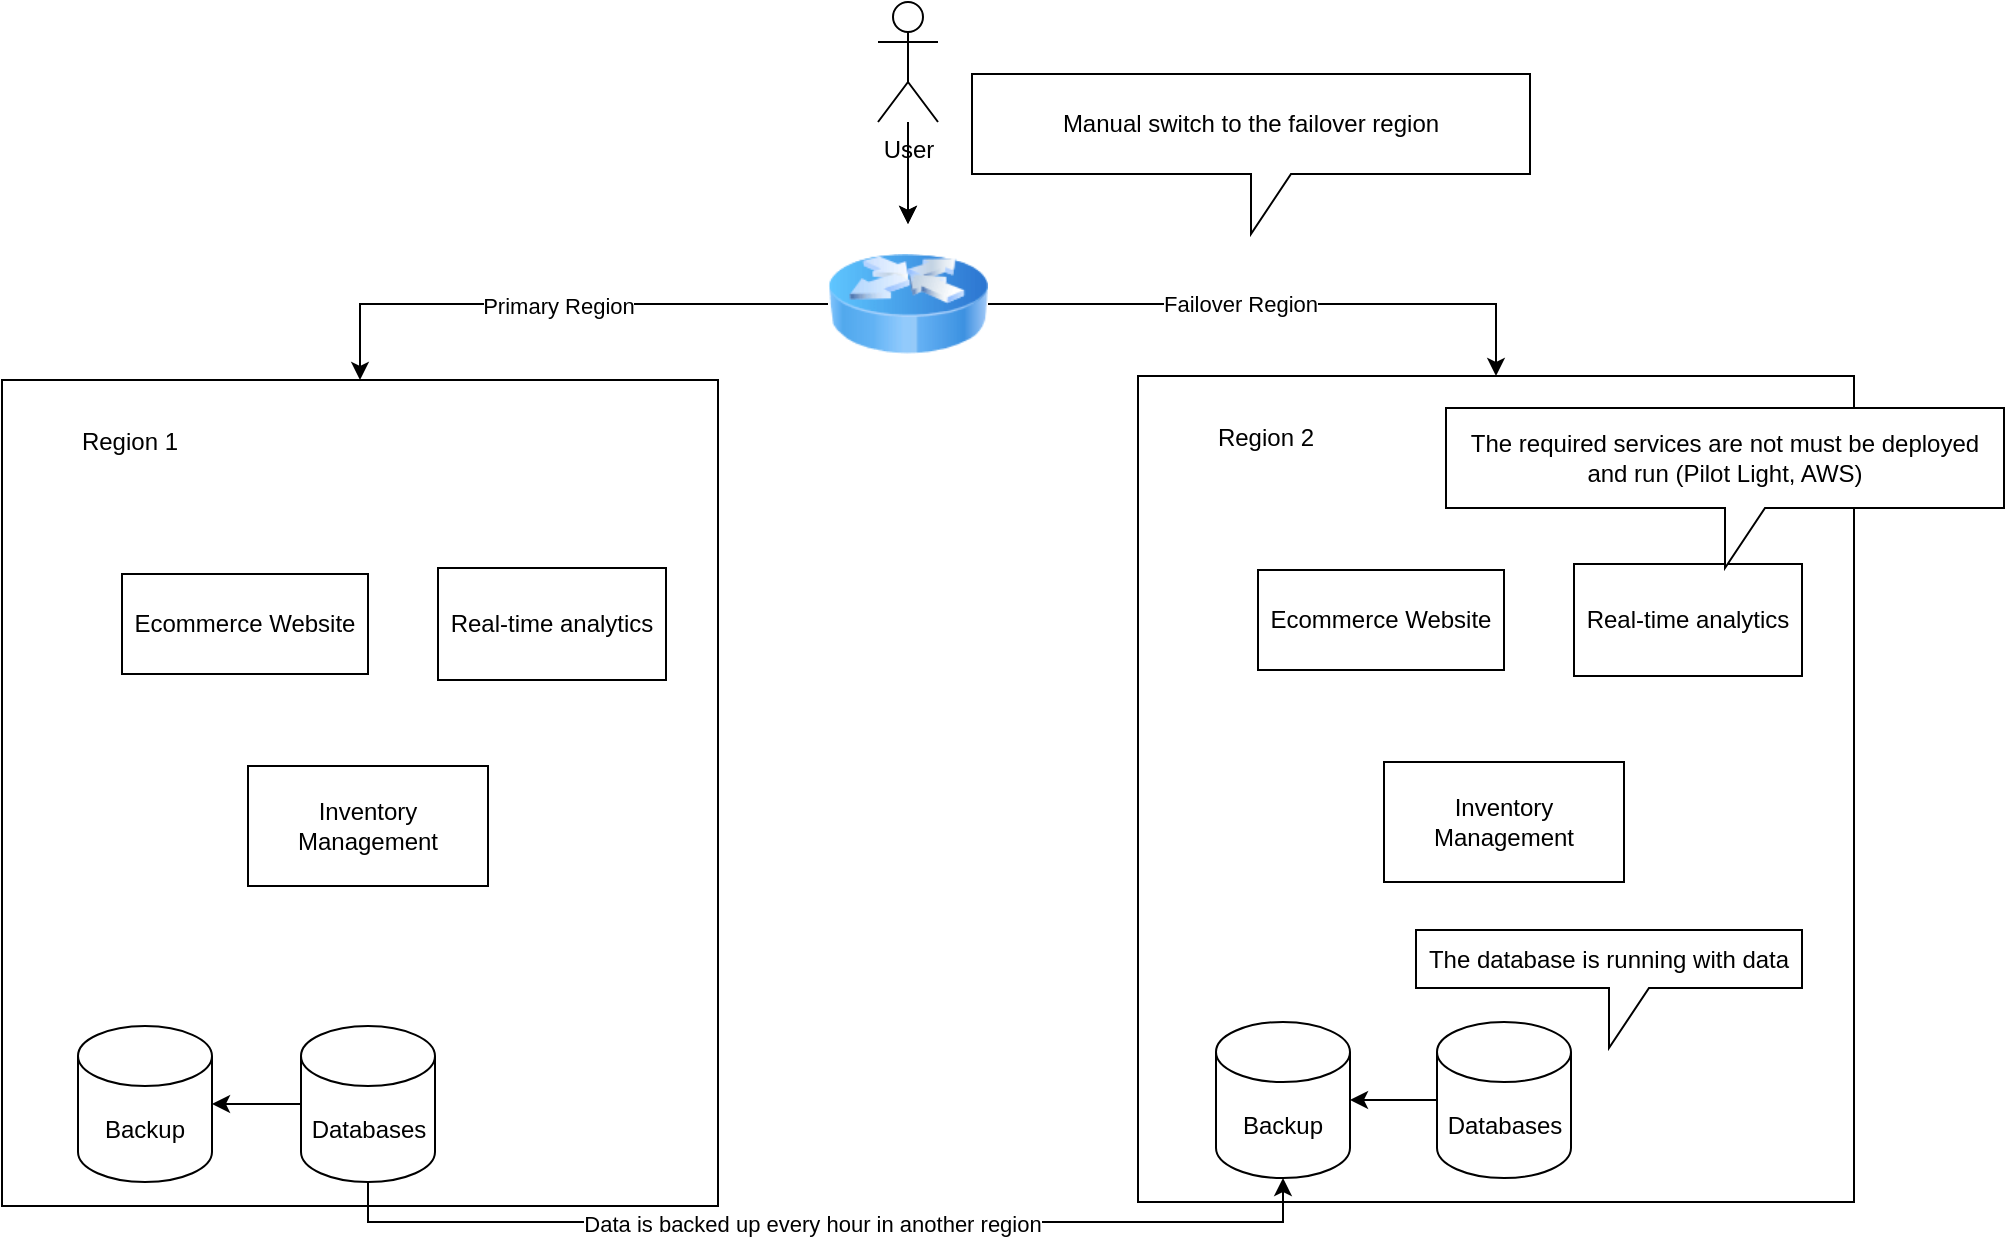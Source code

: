 <mxfile version="21.1.6" type="device">
  <diagram name="Page-1" id="fM3O9tvJHzL3D0n6SWtY">
    <mxGraphModel dx="2433" dy="1231" grid="0" gridSize="10" guides="1" tooltips="1" connect="1" arrows="1" fold="1" page="0" pageScale="1" pageWidth="1654" pageHeight="1169" math="0" shadow="0">
      <root>
        <mxCell id="0" />
        <mxCell id="1" parent="0" />
        <mxCell id="NCRa2jW1PJODs4NJjAiK-57" value="" style="rounded=0;whiteSpace=wrap;html=1;" vertex="1" parent="1">
          <mxGeometry x="47" y="174" width="358" height="413" as="geometry" />
        </mxCell>
        <mxCell id="NCRa2jW1PJODs4NJjAiK-58" style="edgeStyle=orthogonalEdgeStyle;rounded=0;orthogonalLoop=1;jettySize=auto;html=1;exitX=0;exitY=0.5;exitDx=0;exitDy=0;exitPerimeter=0;" edge="1" parent="1" source="NCRa2jW1PJODs4NJjAiK-59" target="NCRa2jW1PJODs4NJjAiK-83">
          <mxGeometry relative="1" as="geometry" />
        </mxCell>
        <mxCell id="NCRa2jW1PJODs4NJjAiK-59" value="Databases" style="shape=cylinder3;whiteSpace=wrap;html=1;boundedLbl=1;backgroundOutline=1;size=15;" vertex="1" parent="1">
          <mxGeometry x="196.5" y="497" width="67" height="78" as="geometry" />
        </mxCell>
        <mxCell id="NCRa2jW1PJODs4NJjAiK-60" value="Ecommerce Website" style="rounded=0;whiteSpace=wrap;html=1;" vertex="1" parent="1">
          <mxGeometry x="107" y="271" width="123" height="50" as="geometry" />
        </mxCell>
        <mxCell id="NCRa2jW1PJODs4NJjAiK-61" value="Real-time analytics" style="rounded=0;whiteSpace=wrap;html=1;" vertex="1" parent="1">
          <mxGeometry x="265" y="268" width="114" height="56" as="geometry" />
        </mxCell>
        <mxCell id="NCRa2jW1PJODs4NJjAiK-62" value="Inventory Management" style="rounded=0;whiteSpace=wrap;html=1;" vertex="1" parent="1">
          <mxGeometry x="170" y="367" width="120" height="60" as="geometry" />
        </mxCell>
        <mxCell id="NCRa2jW1PJODs4NJjAiK-63" value="Region 2" style="text;html=1;strokeColor=none;fillColor=none;align=center;verticalAlign=middle;whiteSpace=wrap;rounded=0;" vertex="1" parent="1">
          <mxGeometry x="81" y="190" width="60" height="30" as="geometry" />
        </mxCell>
        <mxCell id="NCRa2jW1PJODs4NJjAiK-64" value="" style="rounded=0;whiteSpace=wrap;html=1;" vertex="1" parent="1">
          <mxGeometry x="-521" y="176" width="358" height="413" as="geometry" />
        </mxCell>
        <mxCell id="NCRa2jW1PJODs4NJjAiK-65" style="edgeStyle=orthogonalEdgeStyle;rounded=0;orthogonalLoop=1;jettySize=auto;html=1;exitX=0.5;exitY=1;exitDx=0;exitDy=0;exitPerimeter=0;entryX=0.5;entryY=1;entryDx=0;entryDy=0;entryPerimeter=0;" edge="1" parent="1" source="NCRa2jW1PJODs4NJjAiK-68" target="NCRa2jW1PJODs4NJjAiK-83">
          <mxGeometry relative="1" as="geometry" />
        </mxCell>
        <mxCell id="NCRa2jW1PJODs4NJjAiK-66" value="Data is backed up every hour in another region" style="edgeLabel;html=1;align=center;verticalAlign=middle;resizable=0;points=[];" vertex="1" connectable="0" parent="NCRa2jW1PJODs4NJjAiK-65">
          <mxGeometry x="-0.033" y="-1" relative="1" as="geometry">
            <mxPoint as="offset" />
          </mxGeometry>
        </mxCell>
        <mxCell id="NCRa2jW1PJODs4NJjAiK-67" style="edgeStyle=orthogonalEdgeStyle;rounded=0;orthogonalLoop=1;jettySize=auto;html=1;exitX=0;exitY=0.5;exitDx=0;exitDy=0;exitPerimeter=0;" edge="1" parent="1" source="NCRa2jW1PJODs4NJjAiK-68" target="NCRa2jW1PJODs4NJjAiK-82">
          <mxGeometry relative="1" as="geometry" />
        </mxCell>
        <mxCell id="NCRa2jW1PJODs4NJjAiK-68" value="Databases" style="shape=cylinder3;whiteSpace=wrap;html=1;boundedLbl=1;backgroundOutline=1;size=15;" vertex="1" parent="1">
          <mxGeometry x="-371.5" y="499" width="67" height="78" as="geometry" />
        </mxCell>
        <mxCell id="NCRa2jW1PJODs4NJjAiK-69" value="Ecommerce Website" style="rounded=0;whiteSpace=wrap;html=1;" vertex="1" parent="1">
          <mxGeometry x="-461" y="273" width="123" height="50" as="geometry" />
        </mxCell>
        <mxCell id="NCRa2jW1PJODs4NJjAiK-70" value="Real-time analytics" style="rounded=0;whiteSpace=wrap;html=1;" vertex="1" parent="1">
          <mxGeometry x="-303" y="270" width="114" height="56" as="geometry" />
        </mxCell>
        <mxCell id="NCRa2jW1PJODs4NJjAiK-71" value="Inventory Management" style="rounded=0;whiteSpace=wrap;html=1;" vertex="1" parent="1">
          <mxGeometry x="-398" y="369" width="120" height="60" as="geometry" />
        </mxCell>
        <mxCell id="NCRa2jW1PJODs4NJjAiK-72" value="Region 1" style="text;html=1;strokeColor=none;fillColor=none;align=center;verticalAlign=middle;whiteSpace=wrap;rounded=0;" vertex="1" parent="1">
          <mxGeometry x="-487" y="192" width="60" height="30" as="geometry" />
        </mxCell>
        <mxCell id="NCRa2jW1PJODs4NJjAiK-73" style="edgeStyle=orthogonalEdgeStyle;rounded=0;orthogonalLoop=1;jettySize=auto;html=1;exitX=0;exitY=0.5;exitDx=0;exitDy=0;entryX=0.5;entryY=0;entryDx=0;entryDy=0;" edge="1" parent="1" source="NCRa2jW1PJODs4NJjAiK-77" target="NCRa2jW1PJODs4NJjAiK-64">
          <mxGeometry relative="1" as="geometry" />
        </mxCell>
        <mxCell id="NCRa2jW1PJODs4NJjAiK-74" value="Primary Region" style="edgeLabel;html=1;align=center;verticalAlign=middle;resizable=0;points=[];" vertex="1" connectable="0" parent="NCRa2jW1PJODs4NJjAiK-73">
          <mxGeometry x="-0.007" y="1" relative="1" as="geometry">
            <mxPoint as="offset" />
          </mxGeometry>
        </mxCell>
        <mxCell id="NCRa2jW1PJODs4NJjAiK-75" style="edgeStyle=orthogonalEdgeStyle;rounded=0;orthogonalLoop=1;jettySize=auto;html=1;exitX=1;exitY=0.5;exitDx=0;exitDy=0;entryX=0.5;entryY=0;entryDx=0;entryDy=0;" edge="1" parent="1" source="NCRa2jW1PJODs4NJjAiK-77" target="NCRa2jW1PJODs4NJjAiK-57">
          <mxGeometry relative="1" as="geometry" />
        </mxCell>
        <mxCell id="NCRa2jW1PJODs4NJjAiK-76" value="Failover Region" style="edgeLabel;html=1;align=center;verticalAlign=middle;resizable=0;points=[];" vertex="1" connectable="0" parent="NCRa2jW1PJODs4NJjAiK-75">
          <mxGeometry x="-0.241" relative="1" as="geometry">
            <mxPoint x="16" as="offset" />
          </mxGeometry>
        </mxCell>
        <mxCell id="NCRa2jW1PJODs4NJjAiK-77" value="" style="image;html=1;image=img/lib/clip_art/networking/Router_Icon_128x128.png" vertex="1" parent="1">
          <mxGeometry x="-108" y="98" width="80" height="80" as="geometry" />
        </mxCell>
        <mxCell id="NCRa2jW1PJODs4NJjAiK-78" value="" style="edgeStyle=orthogonalEdgeStyle;rounded=0;orthogonalLoop=1;jettySize=auto;html=1;" edge="1" parent="1" source="NCRa2jW1PJODs4NJjAiK-80" target="NCRa2jW1PJODs4NJjAiK-77">
          <mxGeometry relative="1" as="geometry" />
        </mxCell>
        <mxCell id="NCRa2jW1PJODs4NJjAiK-79" value="" style="edgeStyle=orthogonalEdgeStyle;rounded=0;orthogonalLoop=1;jettySize=auto;html=1;" edge="1" parent="1" source="NCRa2jW1PJODs4NJjAiK-80" target="NCRa2jW1PJODs4NJjAiK-77">
          <mxGeometry relative="1" as="geometry" />
        </mxCell>
        <mxCell id="NCRa2jW1PJODs4NJjAiK-80" value="User" style="shape=umlActor;verticalLabelPosition=bottom;verticalAlign=top;html=1;outlineConnect=0;" vertex="1" parent="1">
          <mxGeometry x="-83" y="-13" width="30" height="60" as="geometry" />
        </mxCell>
        <mxCell id="NCRa2jW1PJODs4NJjAiK-81" value="Manual switch to the failover region" style="shape=callout;whiteSpace=wrap;html=1;perimeter=calloutPerimeter;" vertex="1" parent="1">
          <mxGeometry x="-36" y="23" width="279" height="80" as="geometry" />
        </mxCell>
        <mxCell id="NCRa2jW1PJODs4NJjAiK-82" value="Backup" style="shape=cylinder3;whiteSpace=wrap;html=1;boundedLbl=1;backgroundOutline=1;size=15;" vertex="1" parent="1">
          <mxGeometry x="-483" y="499" width="67" height="78" as="geometry" />
        </mxCell>
        <mxCell id="NCRa2jW1PJODs4NJjAiK-83" value="Backup" style="shape=cylinder3;whiteSpace=wrap;html=1;boundedLbl=1;backgroundOutline=1;size=15;" vertex="1" parent="1">
          <mxGeometry x="86" y="497" width="67" height="78" as="geometry" />
        </mxCell>
        <mxCell id="NCRa2jW1PJODs4NJjAiK-84" value="The required services are not must be deployed and run (Pilot Light, AWS)" style="shape=callout;whiteSpace=wrap;html=1;perimeter=calloutPerimeter;" vertex="1" parent="1">
          <mxGeometry x="201" y="190" width="279" height="80" as="geometry" />
        </mxCell>
        <mxCell id="NCRa2jW1PJODs4NJjAiK-85" value="The database is running with data" style="shape=callout;whiteSpace=wrap;html=1;perimeter=calloutPerimeter;" vertex="1" parent="1">
          <mxGeometry x="186" y="451" width="193" height="59" as="geometry" />
        </mxCell>
      </root>
    </mxGraphModel>
  </diagram>
</mxfile>

